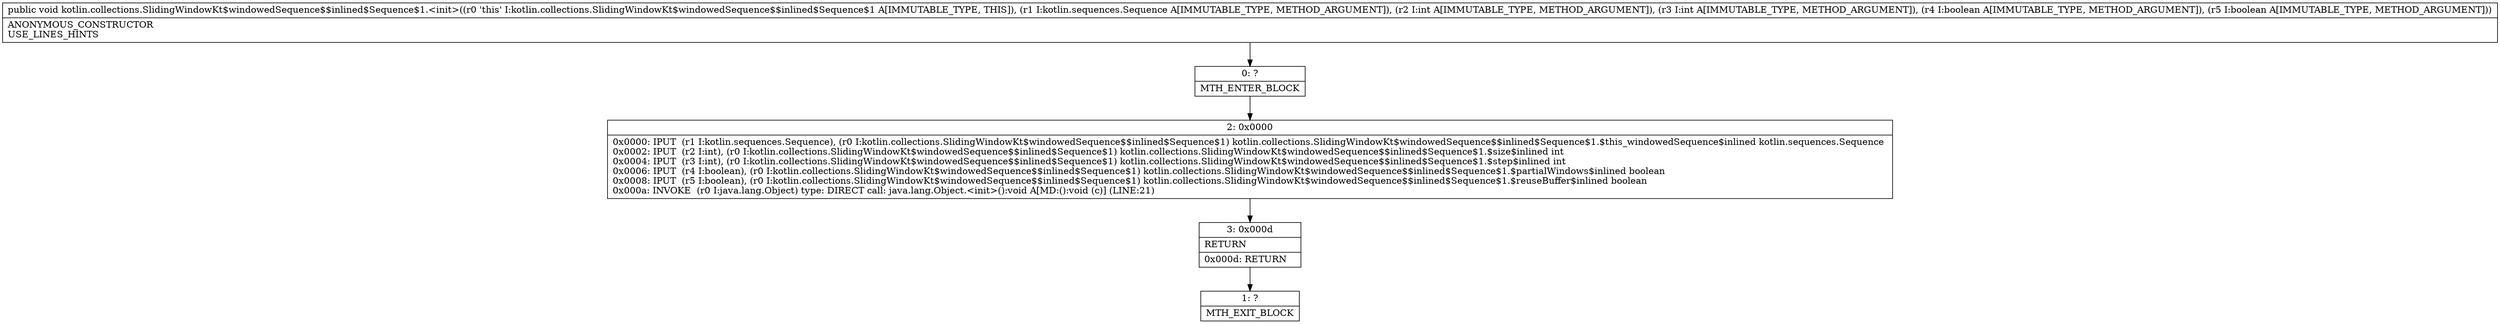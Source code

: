 digraph "CFG forkotlin.collections.SlidingWindowKt$windowedSequence$$inlined$Sequence$1.\<init\>(Lkotlin\/sequences\/Sequence;IIZZ)V" {
Node_0 [shape=record,label="{0\:\ ?|MTH_ENTER_BLOCK\l}"];
Node_2 [shape=record,label="{2\:\ 0x0000|0x0000: IPUT  (r1 I:kotlin.sequences.Sequence), (r0 I:kotlin.collections.SlidingWindowKt$windowedSequence$$inlined$Sequence$1) kotlin.collections.SlidingWindowKt$windowedSequence$$inlined$Sequence$1.$this_windowedSequence$inlined kotlin.sequences.Sequence \l0x0002: IPUT  (r2 I:int), (r0 I:kotlin.collections.SlidingWindowKt$windowedSequence$$inlined$Sequence$1) kotlin.collections.SlidingWindowKt$windowedSequence$$inlined$Sequence$1.$size$inlined int \l0x0004: IPUT  (r3 I:int), (r0 I:kotlin.collections.SlidingWindowKt$windowedSequence$$inlined$Sequence$1) kotlin.collections.SlidingWindowKt$windowedSequence$$inlined$Sequence$1.$step$inlined int \l0x0006: IPUT  (r4 I:boolean), (r0 I:kotlin.collections.SlidingWindowKt$windowedSequence$$inlined$Sequence$1) kotlin.collections.SlidingWindowKt$windowedSequence$$inlined$Sequence$1.$partialWindows$inlined boolean \l0x0008: IPUT  (r5 I:boolean), (r0 I:kotlin.collections.SlidingWindowKt$windowedSequence$$inlined$Sequence$1) kotlin.collections.SlidingWindowKt$windowedSequence$$inlined$Sequence$1.$reuseBuffer$inlined boolean \l0x000a: INVOKE  (r0 I:java.lang.Object) type: DIRECT call: java.lang.Object.\<init\>():void A[MD:():void (c)] (LINE:21)\l}"];
Node_3 [shape=record,label="{3\:\ 0x000d|RETURN\l|0x000d: RETURN   \l}"];
Node_1 [shape=record,label="{1\:\ ?|MTH_EXIT_BLOCK\l}"];
MethodNode[shape=record,label="{public void kotlin.collections.SlidingWindowKt$windowedSequence$$inlined$Sequence$1.\<init\>((r0 'this' I:kotlin.collections.SlidingWindowKt$windowedSequence$$inlined$Sequence$1 A[IMMUTABLE_TYPE, THIS]), (r1 I:kotlin.sequences.Sequence A[IMMUTABLE_TYPE, METHOD_ARGUMENT]), (r2 I:int A[IMMUTABLE_TYPE, METHOD_ARGUMENT]), (r3 I:int A[IMMUTABLE_TYPE, METHOD_ARGUMENT]), (r4 I:boolean A[IMMUTABLE_TYPE, METHOD_ARGUMENT]), (r5 I:boolean A[IMMUTABLE_TYPE, METHOD_ARGUMENT]))  | ANONYMOUS_CONSTRUCTOR\lUSE_LINES_HINTS\l}"];
MethodNode -> Node_0;Node_0 -> Node_2;
Node_2 -> Node_3;
Node_3 -> Node_1;
}

